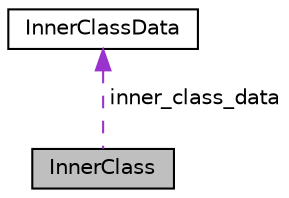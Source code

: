 digraph "InnerClass"
{
  edge [fontname="Helvetica",fontsize="10",labelfontname="Helvetica",labelfontsize="10"];
  node [fontname="Helvetica",fontsize="10",shape=record];
  Node1 [label="InnerClass",height=0.2,width=0.4,color="black", fillcolor="grey75", style="filled", fontcolor="black"];
  Node2 -> Node1 [dir="back",color="darkorchid3",fontsize="10",style="dashed",label=" inner_class_data" ,fontname="Helvetica"];
  Node2 [label="InnerClassData",height=0.2,width=0.4,color="black", fillcolor="white", style="filled",URL="$class_inner_class_data.html",tooltip="classe contém inner_class_info_index, outer_class_info_index, inner_name_index e inner_class_access_f..."];
}

